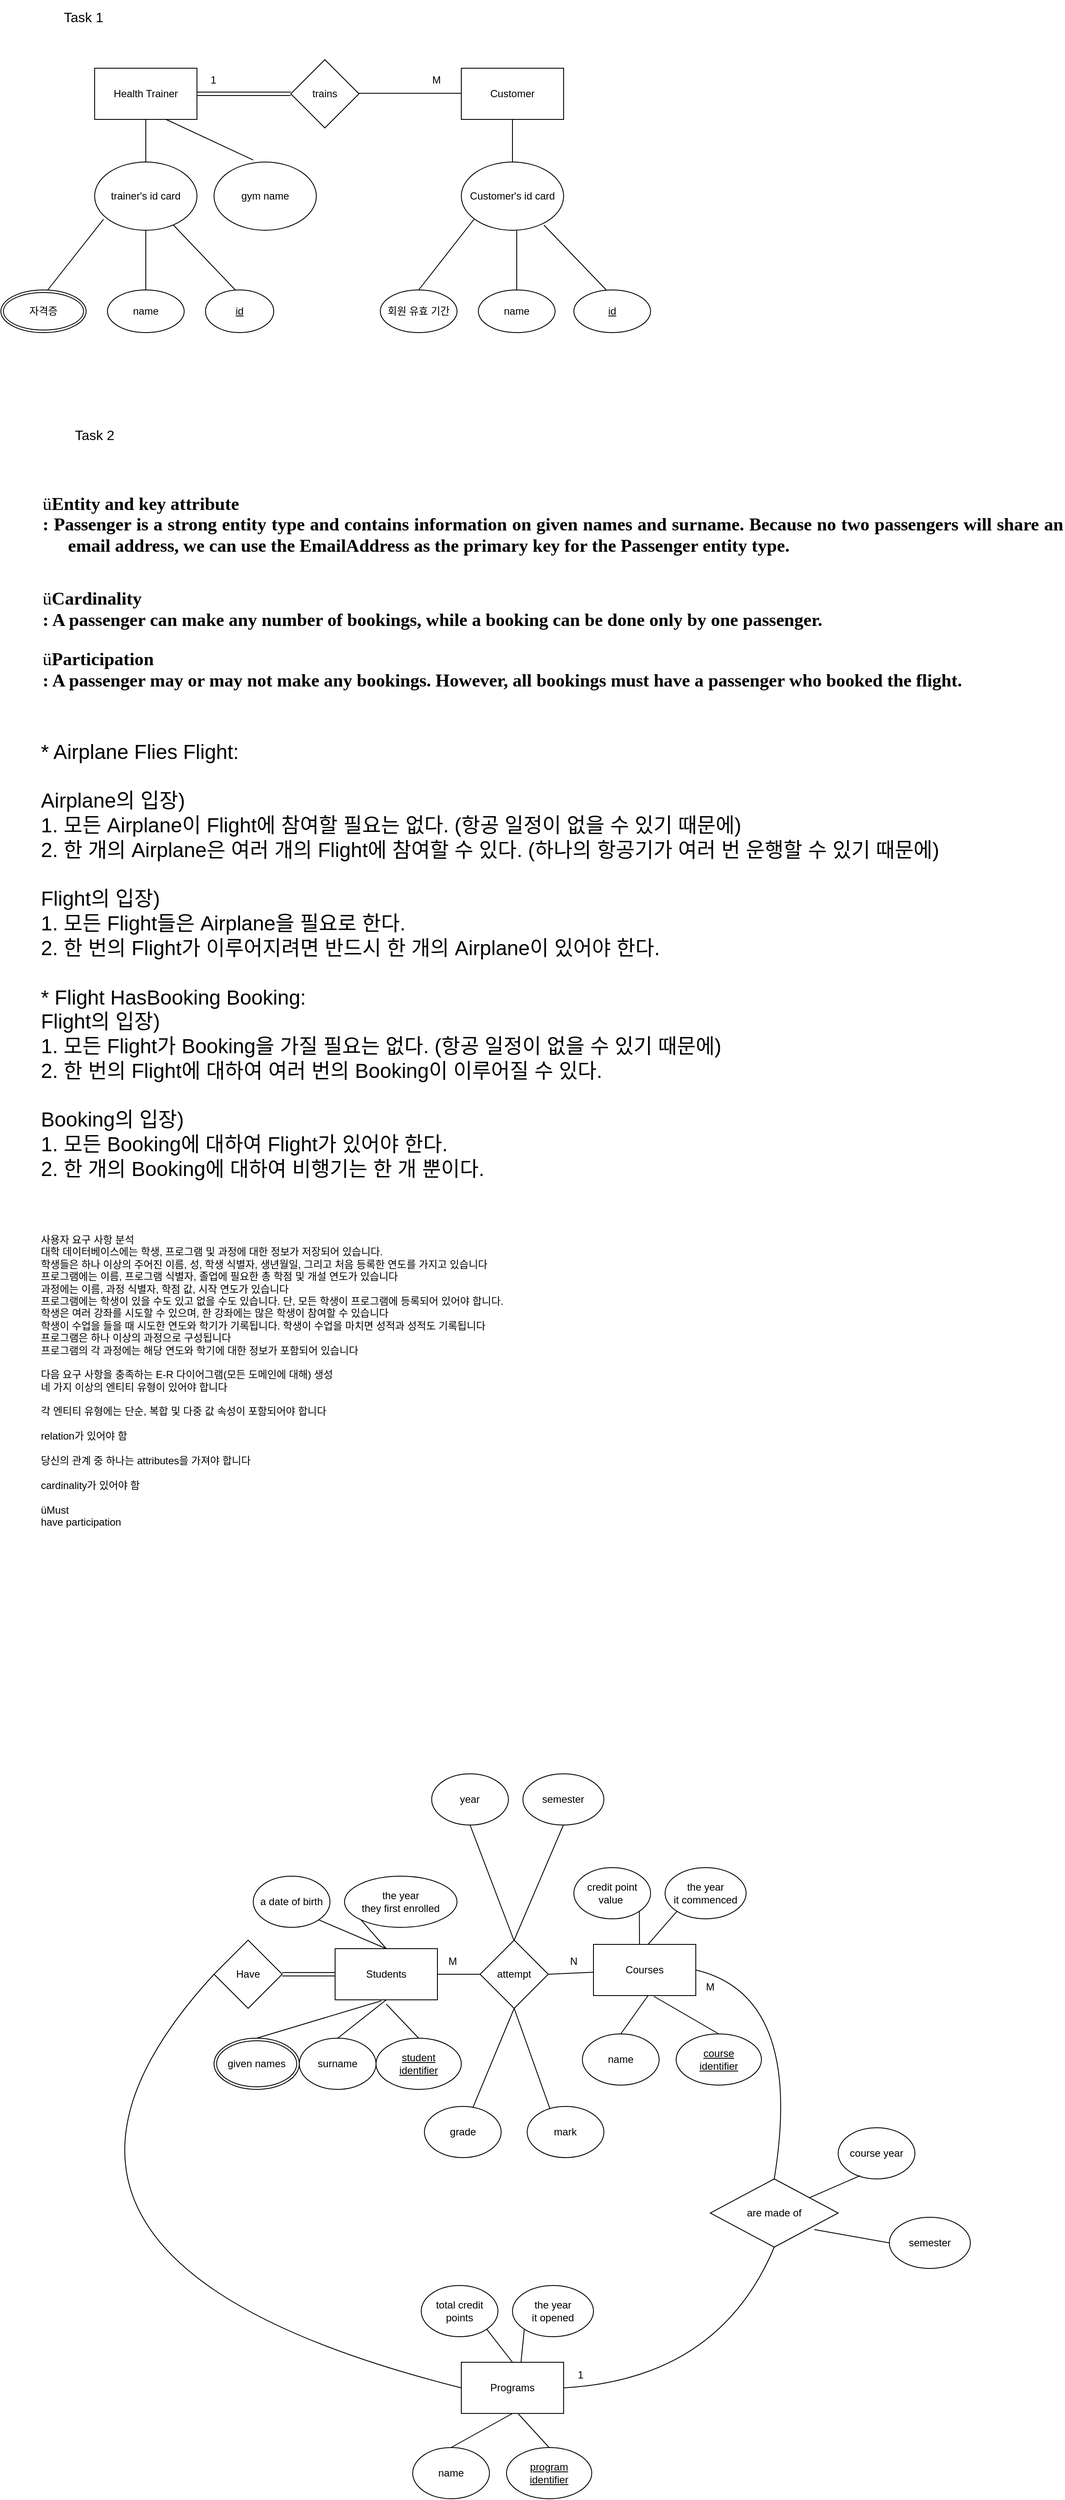 <mxfile version="28.2.7">
  <diagram id="R2lEEEUBdFMjLlhIrx00" name="Page-1">
    <mxGraphModel dx="866" dy="583" grid="1" gridSize="10" guides="1" tooltips="1" connect="1" arrows="1" fold="1" page="1" pageScale="1" pageWidth="850" pageHeight="1100" math="0" shadow="0" extFonts="Permanent Marker^https://fonts.googleapis.com/css?family=Permanent+Marker">
      <root>
        <mxCell id="0" />
        <mxCell id="1" parent="0" />
        <mxCell id="KdIxdXE5rfQ4W5oGJVLM-1" value="Health Trainer" style="rounded=0;whiteSpace=wrap;html=1;" vertex="1" parent="1">
          <mxGeometry x="158" y="130" width="120" height="60" as="geometry" />
        </mxCell>
        <mxCell id="KdIxdXE5rfQ4W5oGJVLM-7" value="trains" style="rhombus;whiteSpace=wrap;html=1;" vertex="1" parent="1">
          <mxGeometry x="388" y="120" width="80" height="80" as="geometry" />
        </mxCell>
        <mxCell id="KdIxdXE5rfQ4W5oGJVLM-8" value="" style="endArrow=none;html=1;rounded=0;fontSize=12;startSize=8;endSize=8;curved=1;entryX=0;entryY=0.5;entryDx=0;entryDy=0;" edge="1" parent="1">
          <mxGeometry width="50" height="50" relative="1" as="geometry">
            <mxPoint x="468" y="159.38" as="sourcePoint" />
            <mxPoint x="588" y="159.38" as="targetPoint" />
          </mxGeometry>
        </mxCell>
        <mxCell id="KdIxdXE5rfQ4W5oGJVLM-9" value="Customer" style="rounded=0;whiteSpace=wrap;html=1;" vertex="1" parent="1">
          <mxGeometry x="588" y="130" width="120" height="60" as="geometry" />
        </mxCell>
        <mxCell id="KdIxdXE5rfQ4W5oGJVLM-11" value="" style="shape=link;html=1;rounded=0;fontSize=12;startSize=8;endSize=8;curved=1;entryX=0;entryY=0.5;entryDx=0;entryDy=0;" edge="1" parent="1" target="KdIxdXE5rfQ4W5oGJVLM-7">
          <mxGeometry width="100" relative="1" as="geometry">
            <mxPoint x="278" y="160" as="sourcePoint" />
            <mxPoint x="378" y="160" as="targetPoint" />
          </mxGeometry>
        </mxCell>
        <mxCell id="KdIxdXE5rfQ4W5oGJVLM-12" value="" style="endArrow=none;html=1;rounded=0;fontSize=12;startSize=8;endSize=8;curved=1;" edge="1" parent="1">
          <mxGeometry width="50" height="50" relative="1" as="geometry">
            <mxPoint x="218" y="240" as="sourcePoint" />
            <mxPoint x="218" y="190" as="targetPoint" />
          </mxGeometry>
        </mxCell>
        <mxCell id="KdIxdXE5rfQ4W5oGJVLM-13" value="1" style="text;strokeColor=none;fillColor=none;spacingLeft=4;spacingRight=4;overflow=hidden;rotatable=0;points=[[0,0.5],[1,0.5]];portConstraint=eastwest;fontSize=12;whiteSpace=wrap;html=1;" vertex="1" parent="1">
          <mxGeometry x="288" y="130" width="40" height="30" as="geometry" />
        </mxCell>
        <mxCell id="KdIxdXE5rfQ4W5oGJVLM-14" value="M" style="text;strokeColor=none;fillColor=none;spacingLeft=4;spacingRight=4;overflow=hidden;rotatable=0;points=[[0,0.5],[1,0.5]];portConstraint=eastwest;fontSize=12;whiteSpace=wrap;html=1;" vertex="1" parent="1">
          <mxGeometry x="548" y="130" width="40" height="30" as="geometry" />
        </mxCell>
        <mxCell id="KdIxdXE5rfQ4W5oGJVLM-15" value="trainer&#39;s id card" style="ellipse;whiteSpace=wrap;html=1;" vertex="1" parent="1">
          <mxGeometry x="158" y="240" width="120" height="80" as="geometry" />
        </mxCell>
        <mxCell id="KdIxdXE5rfQ4W5oGJVLM-20" value="gym name" style="ellipse;whiteSpace=wrap;html=1;" vertex="1" parent="1">
          <mxGeometry x="298" y="240" width="120" height="80" as="geometry" />
        </mxCell>
        <mxCell id="KdIxdXE5rfQ4W5oGJVLM-21" value="" style="endArrow=none;html=1;rounded=0;fontSize=12;startSize=8;endSize=8;curved=1;exitX=0.382;exitY=-0.03;exitDx=0;exitDy=0;exitPerimeter=0;entryX=0.695;entryY=0.998;entryDx=0;entryDy=0;entryPerimeter=0;" edge="1" parent="1" source="KdIxdXE5rfQ4W5oGJVLM-20" target="KdIxdXE5rfQ4W5oGJVLM-1">
          <mxGeometry width="50" height="50" relative="1" as="geometry">
            <mxPoint x="218" y="270" as="sourcePoint" />
            <mxPoint x="218" y="220" as="targetPoint" />
          </mxGeometry>
        </mxCell>
        <mxCell id="KdIxdXE5rfQ4W5oGJVLM-22" value="" style="endArrow=none;html=1;rounded=0;fontSize=12;startSize=8;endSize=8;curved=1;entryX=0.695;entryY=0.998;entryDx=0;entryDy=0;entryPerimeter=0;" edge="1" parent="1">
          <mxGeometry width="50" height="50" relative="1" as="geometry">
            <mxPoint x="218" y="390" as="sourcePoint" />
            <mxPoint x="218" y="320" as="targetPoint" />
          </mxGeometry>
        </mxCell>
        <mxCell id="KdIxdXE5rfQ4W5oGJVLM-23" value="name" style="ellipse;whiteSpace=wrap;html=1;" vertex="1" parent="1">
          <mxGeometry x="173" y="390" width="90" height="50" as="geometry" />
        </mxCell>
        <mxCell id="KdIxdXE5rfQ4W5oGJVLM-24" value="" style="endArrow=none;html=1;rounded=0;fontSize=12;startSize=8;endSize=8;curved=1;" edge="1" parent="1" target="KdIxdXE5rfQ4W5oGJVLM-15">
          <mxGeometry width="50" height="50" relative="1" as="geometry">
            <mxPoint x="323" y="390" as="sourcePoint" />
            <mxPoint x="323" y="320" as="targetPoint" />
          </mxGeometry>
        </mxCell>
        <mxCell id="KdIxdXE5rfQ4W5oGJVLM-26" value="" style="endArrow=none;html=1;rounded=0;fontSize=12;startSize=8;endSize=8;curved=1;entryX=0.087;entryY=0.839;entryDx=0;entryDy=0;entryPerimeter=0;" edge="1" parent="1" target="KdIxdXE5rfQ4W5oGJVLM-15">
          <mxGeometry width="50" height="50" relative="1" as="geometry">
            <mxPoint x="103" y="390" as="sourcePoint" />
            <mxPoint x="103" y="320" as="targetPoint" />
          </mxGeometry>
        </mxCell>
        <mxCell id="KdIxdXE5rfQ4W5oGJVLM-28" value="" style="endArrow=none;html=1;rounded=0;fontSize=12;startSize=8;endSize=8;curved=1;" edge="1" parent="1">
          <mxGeometry width="50" height="50" relative="1" as="geometry">
            <mxPoint x="648" y="240" as="sourcePoint" />
            <mxPoint x="648" y="190" as="targetPoint" />
          </mxGeometry>
        </mxCell>
        <mxCell id="KdIxdXE5rfQ4W5oGJVLM-29" value="Customer&#39;s id card" style="ellipse;whiteSpace=wrap;html=1;" vertex="1" parent="1">
          <mxGeometry x="588" y="240" width="120" height="80" as="geometry" />
        </mxCell>
        <mxCell id="KdIxdXE5rfQ4W5oGJVLM-30" value="" style="endArrow=none;html=1;rounded=0;fontSize=12;startSize=8;endSize=8;curved=1;entryX=0.695;entryY=0.998;entryDx=0;entryDy=0;entryPerimeter=0;" edge="1" parent="1">
          <mxGeometry width="50" height="50" relative="1" as="geometry">
            <mxPoint x="653" y="390" as="sourcePoint" />
            <mxPoint x="653" y="320" as="targetPoint" />
          </mxGeometry>
        </mxCell>
        <mxCell id="KdIxdXE5rfQ4W5oGJVLM-31" value="name" style="ellipse;whiteSpace=wrap;html=1;" vertex="1" parent="1">
          <mxGeometry x="608" y="390" width="90" height="50" as="geometry" />
        </mxCell>
        <mxCell id="KdIxdXE5rfQ4W5oGJVLM-32" value="" style="endArrow=none;html=1;rounded=0;fontSize=12;startSize=8;endSize=8;curved=1;" edge="1" parent="1">
          <mxGeometry width="50" height="50" relative="1" as="geometry">
            <mxPoint x="758" y="390" as="sourcePoint" />
            <mxPoint x="685" y="314" as="targetPoint" />
          </mxGeometry>
        </mxCell>
        <mxCell id="KdIxdXE5rfQ4W5oGJVLM-34" value="" style="endArrow=none;html=1;rounded=0;fontSize=12;startSize=8;endSize=8;curved=1;entryX=0.087;entryY=0.839;entryDx=0;entryDy=0;entryPerimeter=0;" edge="1" parent="1">
          <mxGeometry width="50" height="50" relative="1" as="geometry">
            <mxPoint x="538" y="390" as="sourcePoint" />
            <mxPoint x="603" y="307" as="targetPoint" />
          </mxGeometry>
        </mxCell>
        <mxCell id="KdIxdXE5rfQ4W5oGJVLM-35" value="회원 유효 기간" style="ellipse;whiteSpace=wrap;html=1;" vertex="1" parent="1">
          <mxGeometry x="493" y="390" width="90" height="50" as="geometry" />
        </mxCell>
        <mxCell id="KdIxdXE5rfQ4W5oGJVLM-36" value="자격증" style="ellipse;shape=doubleEllipse;margin=3;whiteSpace=wrap;html=1;align=center;" vertex="1" parent="1">
          <mxGeometry x="48" y="390" width="100" height="50" as="geometry" />
        </mxCell>
        <mxCell id="KdIxdXE5rfQ4W5oGJVLM-37" value="id" style="ellipse;whiteSpace=wrap;html=1;align=center;fontStyle=4;" vertex="1" parent="1">
          <mxGeometry x="288" y="390" width="80" height="50" as="geometry" />
        </mxCell>
        <mxCell id="KdIxdXE5rfQ4W5oGJVLM-38" value="Task 1" style="text;strokeColor=none;fillColor=none;html=1;align=center;verticalAlign=middle;whiteSpace=wrap;rounded=0;fontSize=16;" vertex="1" parent="1">
          <mxGeometry x="80" y="50" width="130" height="40" as="geometry" />
        </mxCell>
        <mxCell id="KdIxdXE5rfQ4W5oGJVLM-39" value="Task 2" style="text;strokeColor=none;fillColor=none;html=1;align=center;verticalAlign=middle;whiteSpace=wrap;rounded=0;fontSize=16;" vertex="1" parent="1">
          <mxGeometry x="93" y="540" width="130" height="40" as="geometry" />
        </mxCell>
        <mxCell id="KdIxdXE5rfQ4W5oGJVLM-40" value="&lt;div style=&quot;language:ko;line-height:140%;margin-top:0pt;margin-bottom:&amp;lt;br/&amp;gt;0pt;margin-left:.81in;text-indent:-.31in;text-align:justify;text-justify:inter-ideograph;&amp;lt;br/&amp;gt;direction:ltr;unicode-bidi:embed;vertical-align:baseline;mso-line-break-override:&amp;lt;br/&amp;gt;none;punctuation-wrap:hanging&quot; class=&quot;O1&quot;&gt;&lt;span style=&quot;font-size:16.0pt&quot;&gt;&lt;span style=&quot;mso-special-format:bullet;font-family:Wingdings&quot;&gt;ü&lt;/span&gt;&lt;/span&gt;&lt;span style=&quot;font-size: 16pt; font-family: 함초롬바탕; font-weight: bold;&quot;&gt;Entity and key attribute&lt;/span&gt;&lt;/div&gt;&lt;div style=&quot;language:ko;line-height:140%;margin-top:0pt;margin-bottom:&amp;lt;br/&amp;gt;0pt;margin-left:.81in;text-indent:-.31in;text-align:justify;text-justify:inter-ideograph;&amp;lt;br/&amp;gt;direction:ltr;unicode-bidi:embed;vertical-align:baseline;mso-line-break-override:&amp;lt;br/&amp;gt;none;punctuation-wrap:hanging&quot; class=&quot;O1&quot;&gt;&lt;span style=&quot;font-size: 16pt; font-family: 함초롬바탕; font-weight: bold;&quot;&gt;: Passenger is a strong entity type and contains information on given names and surname. Because no two passengers will share an email address, we can use the EmailAddress as the primary key for the Passenger entity type.&lt;/span&gt;&lt;/div&gt;&lt;br&gt;&lt;br&gt;&lt;div style=&quot;language:ko;line-height:140%;margin-top:0pt;margin-bottom:&amp;lt;br/&amp;gt;0pt;margin-left:.81in;text-indent:-.31in;text-align:justify;text-justify:inter-ideograph;&amp;lt;br/&amp;gt;direction:ltr;unicode-bidi:embed;vertical-align:baseline;mso-line-break-override:&amp;lt;br/&amp;gt;none;punctuation-wrap:hanging&quot; class=&quot;O1&quot;&gt;&lt;span style=&quot;font-size:16.0pt&quot;&gt;&lt;span style=&quot;mso-special-format:bullet;font-family:Wingdings&quot;&gt;ü&lt;/span&gt;&lt;/span&gt;&lt;span style=&quot;font-size: 16pt; font-family: 함초롬바탕; font-weight: bold;&quot;&gt;Cardinality&lt;/span&gt;&lt;/div&gt;&lt;div style=&quot;language:ko;line-height:140%;margin-top:0pt;margin-bottom:&amp;lt;br/&amp;gt;0pt;margin-left:.81in;text-indent:-.31in;text-align:justify;text-justify:inter-ideograph;&amp;lt;br/&amp;gt;direction:ltr;unicode-bidi:embed;vertical-align:baseline;mso-line-break-override:&amp;lt;br/&amp;gt;none;punctuation-wrap:hanging&quot; class=&quot;O1&quot;&gt;&lt;span style=&quot;font-size: 16pt; font-family: 함초롬바탕; font-weight: bold;&quot;&gt;: A passenger can make any number of bookings, while a booking can be done only by one passenger.&amp;nbsp; &lt;/span&gt;&lt;/div&gt;&lt;div style=&quot;language:ko;line-height:140%;margin-top:0pt;margin-bottom:&amp;lt;br/&amp;gt;0pt;margin-left:.81in;text-indent:-.31in;text-align:justify;text-justify:inter-ideograph;&amp;lt;br/&amp;gt;direction:ltr;unicode-bidi:embed;vertical-align:baseline;mso-line-break-override:&amp;lt;br/&amp;gt;none;punctuation-wrap:hanging&quot; class=&quot;O1&quot;&gt;&lt;br&gt;&lt;/div&gt;&lt;div style=&quot;language:ko;line-height:140%;margin-top:0pt;margin-bottom:&amp;lt;br/&amp;gt;0pt;margin-left:.81in;text-indent:-.31in;text-align:justify;text-justify:inter-ideograph;&amp;lt;br/&amp;gt;direction:ltr;unicode-bidi:embed;vertical-align:baseline;mso-line-break-override:&amp;lt;br/&amp;gt;none;punctuation-wrap:hanging&quot; class=&quot;O1&quot;&gt;&lt;span style=&quot;font-size:16.0pt&quot;&gt;&lt;span style=&quot;mso-special-format:bullet;font-family:Wingdings&quot;&gt;ü&lt;/span&gt;&lt;/span&gt;&lt;span style=&quot;font-size: 16pt; font-family: 함초롬바탕; font-weight: bold;&quot;&gt;Participation&lt;/span&gt;&lt;/div&gt;&lt;div style=&quot;language:ko;line-height:140%;margin-top:0pt;margin-bottom:&amp;lt;br/&amp;gt;0pt;margin-left:.81in;text-indent:-.31in;text-align:justify;text-justify:inter-ideograph;&amp;lt;br/&amp;gt;direction:ltr;unicode-bidi:embed;vertical-align:baseline;mso-line-break-override:&amp;lt;br/&amp;gt;none;punctuation-wrap:hanging&quot; class=&quot;O1&quot;&gt;&lt;span style=&quot;font-size: 16pt; font-family: 함초롬바탕; font-weight: bold;&quot;&gt;: A passenger may or may not make any bookings.&amp;nbsp;&lt;/span&gt;&lt;span style=&quot;font-family: 함초롬바탕; font-size: 16pt; font-weight: bold; text-indent: -0.31in; background-color: transparent; color: light-dark(rgb(0, 0, 0), rgb(255, 255, 255));&quot;&gt;However, all bookings must have a&amp;nbsp;&lt;/span&gt;&lt;span style=&quot;font-family: 함초롬바탕; font-size: 16pt; font-weight: bold; text-indent: -0.31in; background-color: transparent; color: light-dark(rgb(0, 0, 0), rgb(255, 255, 255));&quot;&gt;passenger who booked the flight.&lt;/span&gt;&lt;/div&gt;" style="text;strokeColor=none;fillColor=none;html=1;align=center;verticalAlign=middle;whiteSpace=wrap;rounded=0;fontSize=16;" vertex="1" parent="1">
          <mxGeometry x="48" y="500" width="1247" height="490" as="geometry" />
        </mxCell>
        <mxCell id="KdIxdXE5rfQ4W5oGJVLM-41" value="* Airplane Flies Flight:&lt;br&gt;&lt;div&gt;&lt;span style=&quot;background-color: transparent; color: light-dark(rgb(0, 0, 0), rgb(255, 255, 255));&quot;&gt;&lt;br&gt;&lt;/span&gt;&lt;/div&gt;&lt;div&gt;&lt;span style=&quot;background-color: transparent; color: light-dark(rgb(0, 0, 0), rgb(255, 255, 255));&quot;&gt;Airplane의 입장)&lt;/span&gt;&lt;/div&gt;&lt;div&gt;&lt;span style=&quot;background-color: transparent; color: light-dark(rgb(0, 0, 0), rgb(255, 255, 255));&quot;&gt;1. 모든 Airplane이 Flight에 참여할 필요는 없다. (항공 일정이 없을 수 있기 때문에)&lt;/span&gt;&amp;nbsp;&lt;/div&gt;&lt;div&gt;2. 한 개의 Airplane은 여러 개의 Flight에 참여할 수 있다. (하나의 항공기가 여러 번 운행할 수 있기 때문에)&lt;span style=&quot;background-color: transparent; color: light-dark(rgb(0, 0, 0), rgb(255, 255, 255));&quot;&gt;&amp;nbsp;&amp;nbsp;&lt;/span&gt;&lt;/div&gt;&lt;div&gt;&lt;span style=&quot;background-color: transparent; color: light-dark(rgb(0, 0, 0), rgb(255, 255, 255));&quot;&gt;&lt;br&gt;&lt;/span&gt;&lt;/div&gt;&lt;div&gt;Flight의 입장)&lt;/div&gt;&lt;div&gt;1. 모든 Flight들은 Airplane을 필요로 한다.&lt;/div&gt;&lt;div&gt;2. 한 번의 Flight가 이루어지려면 반드시 한 개의 Airplane이 있어야 한다.&lt;/div&gt;&lt;div&gt;&lt;div&gt;&lt;br&gt;&lt;/div&gt;&lt;div&gt;* Flight HasBooking Booking:&lt;/div&gt;&lt;div&gt;Flight의 입장)&lt;/div&gt;&lt;div&gt;1. 모든 Flight가 Booking을 가질 필요는 없다. (&lt;span style=&quot;background-color: transparent; color: light-dark(rgb(0, 0, 0), rgb(255, 255, 255));&quot;&gt;항공 일정이 없을 수 있기 때문에)&lt;/span&gt;&lt;span style=&quot;background-color: transparent; color: light-dark(rgb(0, 0, 0), rgb(255, 255, 255));&quot;&gt;&amp;nbsp;&lt;/span&gt;&lt;/div&gt;&lt;/div&gt;&lt;div&gt;&lt;span style=&quot;background-color: transparent; color: light-dark(rgb(0, 0, 0), rgb(255, 255, 255));&quot;&gt;2. 한 번의 Flight에 대하여 여러 번의 Booking이 이루어질 수 있다.&lt;/span&gt;&lt;/div&gt;&lt;div&gt;&lt;span style=&quot;background-color: transparent; color: light-dark(rgb(0, 0, 0), rgb(255, 255, 255));&quot;&gt;&lt;br&gt;&lt;/span&gt;&lt;/div&gt;&lt;div&gt;&lt;span style=&quot;background-color: transparent; color: light-dark(rgb(0, 0, 0), rgb(255, 255, 255));&quot;&gt;Booking의 입장)&lt;/span&gt;&lt;/div&gt;&lt;div&gt;&lt;span style=&quot;background-color: transparent; color: light-dark(rgb(0, 0, 0), rgb(255, 255, 255));&quot;&gt;1. 모든 Booking에 대하여 Flight가 있어야 한다.&lt;/span&gt;&lt;/div&gt;&lt;div&gt;&lt;span style=&quot;background-color: transparent; color: light-dark(rgb(0, 0, 0), rgb(255, 255, 255));&quot;&gt;2. 한 개의 Booking에 대하여 비행기는 한 개 뿐이다.&lt;/span&gt;&lt;/div&gt;&lt;div&gt;&lt;span style=&quot;background-color: transparent; color: light-dark(rgb(0, 0, 0), rgb(255, 255, 255));&quot;&gt;&lt;br&gt;&lt;/span&gt;&lt;/div&gt;&lt;div&gt;&lt;span style=&quot;background-color: transparent; color: light-dark(rgb(0, 0, 0), rgb(255, 255, 255));&quot;&gt;&lt;br&gt;&lt;/span&gt;&lt;/div&gt;" style="text;strokeColor=none;fillColor=none;html=1;align=left;verticalAlign=middle;whiteSpace=wrap;rounded=0;fontSize=24;" vertex="1" parent="1">
          <mxGeometry x="93" y="930" width="1080" height="550" as="geometry" />
        </mxCell>
        <mxCell id="KdIxdXE5rfQ4W5oGJVLM-43" value="id" style="ellipse;whiteSpace=wrap;html=1;align=center;fontStyle=4;" vertex="1" parent="1">
          <mxGeometry x="720" y="390" width="90" height="50" as="geometry" />
        </mxCell>
        <mxCell id="KdIxdXE5rfQ4W5oGJVLM-44" value="사용자 요구 사항 분석&#xa;대학 데이터베이스에는 학생, 프로그램 및 과정에 대한 정보가 저장되어 있습니다.&#xa;학생들은 하나 이상의 주어진 이름, 성, 학생 식별자, 생년월일, 그리고 처음 등록한 연도를 가지고 있습니다&#xa;프로그램에는 이름, 프로그램 식별자, 졸업에 필요한 총 학점 및 개설 연도가 있습니다&#xa;과정에는 이름, 과정 식별자, 학점 값, 시작 연도가 있습니다&#xa;프로그램에는 학생이 있을 수도 있고 없을 수도 있습니다. 단, 모든 학생이 프로그램에 등록되어 있어야 합니다.&#xa;학생은 여러 강좌를 시도할 수 있으며, 한 강좌에는 많은 학생이 참여할 수 있습니다&#xa;학생이 수업을 들을 때 시도한 연도와 학기가 기록됩니다. 학생이 수업을 마치면 성적과 성적도 기록됩니다&#xa;프로그램은 하나 이상의 과정으로 구성됩니다&#xa;프로그램의 각 과정에는 해당 연도와 학기에 대한 정보가 포함되어 있습니다&#xa;&#xa;다음 요구 사항을 충족하는 E-R 다이어그램(모든 도메인에 대해) 생성&#xa;네 가지 이상의 엔티티 유형이 있어야 합니다&#xa;&#xa;각 엔티티 유형에는 단순, 복합 및 다중 값 속성이 포함되어야 합니다&#xa;&#xa;relation가 있어야 함&#xa;&#xa;당신의 관계 중 하나는 attributes을 가져야 합니다&#xa;&#xa;cardinality가 있어야 함&#xa;&#xa;üMust&#xa;have participation" style="text;whiteSpace=wrap;" vertex="1" parent="1">
          <mxGeometry x="93" y="1490" width="560" height="350" as="geometry" />
        </mxCell>
        <mxCell id="KdIxdXE5rfQ4W5oGJVLM-45" value="Students" style="rounded=0;whiteSpace=wrap;html=1;" vertex="1" parent="1">
          <mxGeometry x="440" y="2335" width="120" height="60" as="geometry" />
        </mxCell>
        <mxCell id="KdIxdXE5rfQ4W5oGJVLM-46" value="Programs" style="rounded=0;whiteSpace=wrap;html=1;" vertex="1" parent="1">
          <mxGeometry x="588" y="2820" width="120" height="60" as="geometry" />
        </mxCell>
        <mxCell id="KdIxdXE5rfQ4W5oGJVLM-47" value="Courses" style="rounded=0;whiteSpace=wrap;html=1;" vertex="1" parent="1">
          <mxGeometry x="743" y="2330" width="120" height="60" as="geometry" />
        </mxCell>
        <mxCell id="KdIxdXE5rfQ4W5oGJVLM-49" value="surname" style="ellipse;whiteSpace=wrap;html=1;" vertex="1" parent="1">
          <mxGeometry x="398" y="2440" width="90" height="60" as="geometry" />
        </mxCell>
        <mxCell id="KdIxdXE5rfQ4W5oGJVLM-51" value="given names" style="ellipse;shape=doubleEllipse;margin=3;whiteSpace=wrap;html=1;align=center;" vertex="1" parent="1">
          <mxGeometry x="298" y="2440" width="100" height="60" as="geometry" />
        </mxCell>
        <mxCell id="KdIxdXE5rfQ4W5oGJVLM-53" value="student&lt;div&gt;identifier&lt;/div&gt;" style="ellipse;whiteSpace=wrap;html=1;align=center;fontStyle=4;" vertex="1" parent="1">
          <mxGeometry x="488" y="2440" width="100" height="60" as="geometry" />
        </mxCell>
        <mxCell id="KdIxdXE5rfQ4W5oGJVLM-54" value="a date of birth" style="ellipse;whiteSpace=wrap;html=1;" vertex="1" parent="1">
          <mxGeometry x="344" y="2250" width="90" height="60" as="geometry" />
        </mxCell>
        <mxCell id="KdIxdXE5rfQ4W5oGJVLM-55" value="the year&lt;div&gt;they first enrolled&lt;/div&gt;" style="ellipse;whiteSpace=wrap;html=1;" vertex="1" parent="1">
          <mxGeometry x="451" y="2250" width="132" height="60" as="geometry" />
        </mxCell>
        <mxCell id="KdIxdXE5rfQ4W5oGJVLM-57" value="" style="endArrow=none;html=1;rounded=0;fontSize=12;startSize=8;endSize=8;curved=1;entryX=0.452;entryY=1.019;entryDx=0;entryDy=0;entryPerimeter=0;exitX=0.5;exitY=0;exitDx=0;exitDy=0;" edge="1" parent="1" source="KdIxdXE5rfQ4W5oGJVLM-51" target="KdIxdXE5rfQ4W5oGJVLM-45">
          <mxGeometry relative="1" as="geometry">
            <mxPoint x="400" y="2440" as="sourcePoint" />
            <mxPoint x="560" y="2440" as="targetPoint" />
          </mxGeometry>
        </mxCell>
        <mxCell id="KdIxdXE5rfQ4W5oGJVLM-58" value="" style="endArrow=none;html=1;rounded=0;fontSize=12;startSize=8;endSize=8;curved=1;entryX=0.5;entryY=0;entryDx=0;entryDy=0;exitX=0.5;exitY=1;exitDx=0;exitDy=0;" edge="1" parent="1" source="KdIxdXE5rfQ4W5oGJVLM-45" target="KdIxdXE5rfQ4W5oGJVLM-49">
          <mxGeometry relative="1" as="geometry">
            <mxPoint x="490" y="2400" as="sourcePoint" />
            <mxPoint x="650" y="2400" as="targetPoint" />
          </mxGeometry>
        </mxCell>
        <mxCell id="KdIxdXE5rfQ4W5oGJVLM-59" value="" style="endArrow=none;html=1;rounded=0;fontSize=12;startSize=8;endSize=8;curved=1;entryX=0.5;entryY=0;entryDx=0;entryDy=0;" edge="1" parent="1" target="KdIxdXE5rfQ4W5oGJVLM-53">
          <mxGeometry relative="1" as="geometry">
            <mxPoint x="500" y="2400" as="sourcePoint" />
            <mxPoint x="700" y="2410" as="targetPoint" />
          </mxGeometry>
        </mxCell>
        <mxCell id="KdIxdXE5rfQ4W5oGJVLM-60" value="" style="endArrow=none;html=1;rounded=0;fontSize=12;startSize=8;endSize=8;curved=1;entryX=1;entryY=1;entryDx=0;entryDy=0;exitX=0.5;exitY=0;exitDx=0;exitDy=0;" edge="1" parent="1" source="KdIxdXE5rfQ4W5oGJVLM-45" target="KdIxdXE5rfQ4W5oGJVLM-54">
          <mxGeometry relative="1" as="geometry">
            <mxPoint x="493" y="2400" as="sourcePoint" />
            <mxPoint x="611" y="2440" as="targetPoint" />
          </mxGeometry>
        </mxCell>
        <mxCell id="KdIxdXE5rfQ4W5oGJVLM-61" value="" style="endArrow=none;html=1;rounded=0;fontSize=12;startSize=8;endSize=8;curved=1;entryX=0;entryY=1;entryDx=0;entryDy=0;exitX=0.5;exitY=0;exitDx=0;exitDy=0;" edge="1" parent="1" source="KdIxdXE5rfQ4W5oGJVLM-45" target="KdIxdXE5rfQ4W5oGJVLM-55">
          <mxGeometry relative="1" as="geometry">
            <mxPoint x="510" y="2340" as="sourcePoint" />
            <mxPoint x="670" y="2340" as="targetPoint" />
          </mxGeometry>
        </mxCell>
        <mxCell id="KdIxdXE5rfQ4W5oGJVLM-62" value="name" style="ellipse;whiteSpace=wrap;html=1;" vertex="1" parent="1">
          <mxGeometry x="531" y="2920" width="90" height="60" as="geometry" />
        </mxCell>
        <mxCell id="KdIxdXE5rfQ4W5oGJVLM-63" value="&lt;div&gt;program&lt;/div&gt;&lt;div&gt;identifier&lt;/div&gt;" style="ellipse;whiteSpace=wrap;html=1;align=center;fontStyle=4;" vertex="1" parent="1">
          <mxGeometry x="641" y="2920" width="100" height="60" as="geometry" />
        </mxCell>
        <mxCell id="KdIxdXE5rfQ4W5oGJVLM-64" value="" style="endArrow=none;html=1;rounded=0;fontSize=12;startSize=8;endSize=8;curved=1;entryX=0.5;entryY=0;entryDx=0;entryDy=0;exitX=0.5;exitY=1;exitDx=0;exitDy=0;" edge="1" parent="1" target="KdIxdXE5rfQ4W5oGJVLM-62" source="KdIxdXE5rfQ4W5oGJVLM-46">
          <mxGeometry relative="1" as="geometry">
            <mxPoint x="573" y="2880" as="sourcePoint" />
            <mxPoint x="723" y="2880" as="targetPoint" />
          </mxGeometry>
        </mxCell>
        <mxCell id="KdIxdXE5rfQ4W5oGJVLM-65" value="" style="endArrow=none;html=1;rounded=0;fontSize=12;startSize=8;endSize=8;curved=1;entryX=0.5;entryY=0;entryDx=0;entryDy=0;exitX=0.558;exitY=1.01;exitDx=0;exitDy=0;exitPerimeter=0;" edge="1" parent="1" target="KdIxdXE5rfQ4W5oGJVLM-63" source="KdIxdXE5rfQ4W5oGJVLM-46">
          <mxGeometry relative="1" as="geometry">
            <mxPoint x="573" y="2880" as="sourcePoint" />
            <mxPoint x="773" y="2890" as="targetPoint" />
          </mxGeometry>
        </mxCell>
        <mxCell id="KdIxdXE5rfQ4W5oGJVLM-66" value="total credit points" style="ellipse;whiteSpace=wrap;html=1;" vertex="1" parent="1">
          <mxGeometry x="541" y="2730" width="90" height="60" as="geometry" />
        </mxCell>
        <mxCell id="KdIxdXE5rfQ4W5oGJVLM-67" value="the year&lt;div&gt;it opened&lt;/div&gt;" style="ellipse;whiteSpace=wrap;html=1;" vertex="1" parent="1">
          <mxGeometry x="648" y="2730" width="95" height="60" as="geometry" />
        </mxCell>
        <mxCell id="KdIxdXE5rfQ4W5oGJVLM-68" value="" style="endArrow=none;html=1;rounded=0;fontSize=12;startSize=8;endSize=8;curved=1;entryX=1;entryY=1;entryDx=0;entryDy=0;exitX=0.5;exitY=0;exitDx=0;exitDy=0;" edge="1" parent="1" target="KdIxdXE5rfQ4W5oGJVLM-66">
          <mxGeometry relative="1" as="geometry">
            <mxPoint x="648" y="2820" as="sourcePoint" />
            <mxPoint x="759" y="2920" as="targetPoint" />
          </mxGeometry>
        </mxCell>
        <mxCell id="KdIxdXE5rfQ4W5oGJVLM-69" value="" style="endArrow=none;html=1;rounded=0;fontSize=12;startSize=8;endSize=8;curved=1;entryX=0;entryY=1;entryDx=0;entryDy=0;" edge="1" parent="1" target="KdIxdXE5rfQ4W5oGJVLM-67">
          <mxGeometry relative="1" as="geometry">
            <mxPoint x="658" y="2820" as="sourcePoint" />
            <mxPoint x="818" y="2820" as="targetPoint" />
          </mxGeometry>
        </mxCell>
        <mxCell id="KdIxdXE5rfQ4W5oGJVLM-70" value="name" style="ellipse;whiteSpace=wrap;html=1;" vertex="1" parent="1">
          <mxGeometry x="730" y="2435" width="90" height="60" as="geometry" />
        </mxCell>
        <mxCell id="KdIxdXE5rfQ4W5oGJVLM-71" value="&lt;div&gt;course&lt;/div&gt;&lt;div&gt;identifier&lt;/div&gt;" style="ellipse;whiteSpace=wrap;html=1;align=center;fontStyle=4;" vertex="1" parent="1">
          <mxGeometry x="840" y="2435" width="100" height="60" as="geometry" />
        </mxCell>
        <mxCell id="KdIxdXE5rfQ4W5oGJVLM-72" value="" style="endArrow=none;html=1;rounded=0;fontSize=12;startSize=8;endSize=8;curved=1;entryX=0.5;entryY=0;entryDx=0;entryDy=0;exitX=0.5;exitY=1;exitDx=0;exitDy=0;" edge="1" parent="1" target="KdIxdXE5rfQ4W5oGJVLM-70">
          <mxGeometry relative="1" as="geometry">
            <mxPoint x="807" y="2390" as="sourcePoint" />
            <mxPoint x="882" y="2390" as="targetPoint" />
          </mxGeometry>
        </mxCell>
        <mxCell id="KdIxdXE5rfQ4W5oGJVLM-73" value="" style="endArrow=none;html=1;rounded=0;fontSize=12;startSize=8;endSize=8;curved=1;entryX=0.5;entryY=0;entryDx=0;entryDy=0;exitX=0.558;exitY=1.01;exitDx=0;exitDy=0;exitPerimeter=0;" edge="1" parent="1" target="KdIxdXE5rfQ4W5oGJVLM-71">
          <mxGeometry relative="1" as="geometry">
            <mxPoint x="814" y="2391" as="sourcePoint" />
            <mxPoint x="932" y="2400" as="targetPoint" />
          </mxGeometry>
        </mxCell>
        <mxCell id="KdIxdXE5rfQ4W5oGJVLM-74" value="credit point value&amp;nbsp;" style="ellipse;whiteSpace=wrap;html=1;" vertex="1" parent="1">
          <mxGeometry x="720" y="2240" width="90" height="60" as="geometry" />
        </mxCell>
        <mxCell id="KdIxdXE5rfQ4W5oGJVLM-75" value="the year&lt;div&gt;it commenced&lt;/div&gt;" style="ellipse;whiteSpace=wrap;html=1;" vertex="1" parent="1">
          <mxGeometry x="827" y="2240" width="95" height="60" as="geometry" />
        </mxCell>
        <mxCell id="KdIxdXE5rfQ4W5oGJVLM-76" value="" style="endArrow=none;html=1;rounded=0;fontSize=12;startSize=8;endSize=8;curved=1;entryX=1;entryY=1;entryDx=0;entryDy=0;exitX=0.5;exitY=0;exitDx=0;exitDy=0;" edge="1" parent="1" target="KdIxdXE5rfQ4W5oGJVLM-74">
          <mxGeometry relative="1" as="geometry">
            <mxPoint x="797" y="2330" as="sourcePoint" />
            <mxPoint x="908" y="2430" as="targetPoint" />
          </mxGeometry>
        </mxCell>
        <mxCell id="KdIxdXE5rfQ4W5oGJVLM-77" value="" style="endArrow=none;html=1;rounded=0;fontSize=12;startSize=8;endSize=8;curved=1;entryX=0;entryY=1;entryDx=0;entryDy=0;" edge="1" parent="1" target="KdIxdXE5rfQ4W5oGJVLM-75">
          <mxGeometry relative="1" as="geometry">
            <mxPoint x="807" y="2330" as="sourcePoint" />
            <mxPoint x="967" y="2330" as="targetPoint" />
          </mxGeometry>
        </mxCell>
        <mxCell id="KdIxdXE5rfQ4W5oGJVLM-78" value="Have" style="rhombus;whiteSpace=wrap;html=1;" vertex="1" parent="1">
          <mxGeometry x="298" y="2325" width="80" height="80" as="geometry" />
        </mxCell>
        <mxCell id="KdIxdXE5rfQ4W5oGJVLM-79" value="" style="endArrow=none;html=1;rounded=0;fontSize=12;startSize=8;endSize=8;curved=1;entryX=0;entryY=0.5;entryDx=0;entryDy=0;exitX=0;exitY=0.5;exitDx=0;exitDy=0;" edge="1" parent="1" source="KdIxdXE5rfQ4W5oGJVLM-46" target="KdIxdXE5rfQ4W5oGJVLM-78">
          <mxGeometry width="50" height="50" relative="1" as="geometry">
            <mxPoint x="250" y="2370" as="sourcePoint" />
            <mxPoint x="300" y="2320" as="targetPoint" />
            <Array as="points">
              <mxPoint x="-10" y="2700" />
            </Array>
          </mxGeometry>
        </mxCell>
        <mxCell id="KdIxdXE5rfQ4W5oGJVLM-80" value="" style="shape=link;html=1;rounded=0;fontSize=12;startSize=8;endSize=8;curved=1;" edge="1" parent="1" source="KdIxdXE5rfQ4W5oGJVLM-78" target="KdIxdXE5rfQ4W5oGJVLM-45">
          <mxGeometry width="100" relative="1" as="geometry">
            <mxPoint x="380" y="2370" as="sourcePoint" />
            <mxPoint x="440" y="2370" as="targetPoint" />
          </mxGeometry>
        </mxCell>
        <mxCell id="KdIxdXE5rfQ4W5oGJVLM-81" value="attempt" style="rhombus;whiteSpace=wrap;html=1;" vertex="1" parent="1">
          <mxGeometry x="610" y="2325" width="80" height="80" as="geometry" />
        </mxCell>
        <mxCell id="KdIxdXE5rfQ4W5oGJVLM-82" value="" style="endArrow=none;html=1;rounded=0;fontSize=12;startSize=8;endSize=8;curved=1;exitX=1;exitY=0.5;exitDx=0;exitDy=0;entryX=0;entryY=0.5;entryDx=0;entryDy=0;" edge="1" parent="1" source="KdIxdXE5rfQ4W5oGJVLM-45" target="KdIxdXE5rfQ4W5oGJVLM-81">
          <mxGeometry width="50" height="50" relative="1" as="geometry">
            <mxPoint x="560" y="2370" as="sourcePoint" />
            <mxPoint x="616" y="2365" as="targetPoint" />
          </mxGeometry>
        </mxCell>
        <mxCell id="KdIxdXE5rfQ4W5oGJVLM-83" value="" style="endArrow=none;html=1;rounded=0;fontSize=12;startSize=8;endSize=8;curved=1;exitX=1;exitY=0.5;exitDx=0;exitDy=0;" edge="1" parent="1" source="KdIxdXE5rfQ4W5oGJVLM-81" target="KdIxdXE5rfQ4W5oGJVLM-47">
          <mxGeometry width="50" height="50" relative="1" as="geometry">
            <mxPoint x="690" y="2364.68" as="sourcePoint" />
            <mxPoint x="740" y="2364.68" as="targetPoint" />
          </mxGeometry>
        </mxCell>
        <mxCell id="KdIxdXE5rfQ4W5oGJVLM-84" value="M" style="text;html=1;whiteSpace=wrap;strokeColor=none;fillColor=none;align=center;verticalAlign=middle;rounded=0;" vertex="1" parent="1">
          <mxGeometry x="548" y="2335" width="60" height="30" as="geometry" />
        </mxCell>
        <mxCell id="KdIxdXE5rfQ4W5oGJVLM-86" value="N" style="text;html=1;whiteSpace=wrap;strokeColor=none;fillColor=none;align=center;verticalAlign=middle;rounded=0;" vertex="1" parent="1">
          <mxGeometry x="690" y="2335" width="60" height="30" as="geometry" />
        </mxCell>
        <mxCell id="KdIxdXE5rfQ4W5oGJVLM-91" value="" style="endArrow=none;html=1;rounded=0;fontSize=12;startSize=8;endSize=8;curved=1;entryX=0.5;entryY=1;entryDx=0;entryDy=0;" edge="1" parent="1" target="KdIxdXE5rfQ4W5oGJVLM-92">
          <mxGeometry width="50" height="50" relative="1" as="geometry">
            <mxPoint x="649.62" y="2325" as="sourcePoint" />
            <mxPoint x="649.62" y="2210" as="targetPoint" />
          </mxGeometry>
        </mxCell>
        <mxCell id="KdIxdXE5rfQ4W5oGJVLM-92" value="year" style="ellipse;whiteSpace=wrap;html=1;" vertex="1" parent="1">
          <mxGeometry x="553.25" y="2130" width="90" height="60" as="geometry" />
        </mxCell>
        <mxCell id="KdIxdXE5rfQ4W5oGJVLM-93" value="semester" style="ellipse;whiteSpace=wrap;html=1;" vertex="1" parent="1">
          <mxGeometry x="660.25" y="2130" width="95" height="60" as="geometry" />
        </mxCell>
        <mxCell id="KdIxdXE5rfQ4W5oGJVLM-96" value="grade" style="ellipse;whiteSpace=wrap;html=1;" vertex="1" parent="1">
          <mxGeometry x="544.75" y="2520" width="90" height="60" as="geometry" />
        </mxCell>
        <mxCell id="KdIxdXE5rfQ4W5oGJVLM-99" value="" style="endArrow=none;html=1;rounded=0;fontSize=12;startSize=8;endSize=8;curved=1;exitX=0.5;exitY=1;exitDx=0;exitDy=0;entryX=0.306;entryY=0.085;entryDx=0;entryDy=0;entryPerimeter=0;" edge="1" parent="1" target="KdIxdXE5rfQ4W5oGJVLM-100" source="KdIxdXE5rfQ4W5oGJVLM-81">
          <mxGeometry relative="1" as="geometry">
            <mxPoint x="650.5" y="2571" as="sourcePoint" />
            <mxPoint x="726.5" y="2615" as="targetPoint" />
          </mxGeometry>
        </mxCell>
        <mxCell id="KdIxdXE5rfQ4W5oGJVLM-100" value="mark" style="ellipse;whiteSpace=wrap;html=1;" vertex="1" parent="1">
          <mxGeometry x="665.25" y="2520" width="90" height="60" as="geometry" />
        </mxCell>
        <mxCell id="KdIxdXE5rfQ4W5oGJVLM-103" value="are made of" style="rhombus;whiteSpace=wrap;html=1;" vertex="1" parent="1">
          <mxGeometry x="880" y="2605" width="150" height="80" as="geometry" />
        </mxCell>
        <mxCell id="KdIxdXE5rfQ4W5oGJVLM-105" value="" style="endArrow=none;html=1;rounded=0;fontSize=12;startSize=8;endSize=8;curved=1;exitX=1;exitY=0.5;exitDx=0;exitDy=0;entryX=0.5;entryY=1;entryDx=0;entryDy=0;" edge="1" parent="1" source="KdIxdXE5rfQ4W5oGJVLM-46" target="KdIxdXE5rfQ4W5oGJVLM-103">
          <mxGeometry width="50" height="50" relative="1" as="geometry">
            <mxPoint x="790" y="2870" as="sourcePoint" />
            <mxPoint x="840" y="2820" as="targetPoint" />
            <Array as="points">
              <mxPoint x="890" y="2840" />
            </Array>
          </mxGeometry>
        </mxCell>
        <mxCell id="KdIxdXE5rfQ4W5oGJVLM-107" value="" style="endArrow=none;html=1;rounded=0;fontSize=12;startSize=8;endSize=8;curved=1;exitX=0.5;exitY=0;exitDx=0;exitDy=0;entryX=1;entryY=0.5;entryDx=0;entryDy=0;" edge="1" parent="1" source="KdIxdXE5rfQ4W5oGJVLM-103" target="KdIxdXE5rfQ4W5oGJVLM-47">
          <mxGeometry width="50" height="50" relative="1" as="geometry">
            <mxPoint x="960" y="2500" as="sourcePoint" />
            <mxPoint x="1207" y="2335" as="targetPoint" />
            <Array as="points">
              <mxPoint x="990" y="2390" />
            </Array>
          </mxGeometry>
        </mxCell>
        <mxCell id="KdIxdXE5rfQ4W5oGJVLM-108" value="M" style="text;html=1;whiteSpace=wrap;strokeColor=none;fillColor=none;align=center;verticalAlign=middle;rounded=0;" vertex="1" parent="1">
          <mxGeometry x="850" y="2365" width="60" height="30" as="geometry" />
        </mxCell>
        <mxCell id="KdIxdXE5rfQ4W5oGJVLM-109" value="1" style="text;html=1;whiteSpace=wrap;strokeColor=none;fillColor=none;align=center;verticalAlign=middle;rounded=0;" vertex="1" parent="1">
          <mxGeometry x="698" y="2820" width="60" height="30" as="geometry" />
        </mxCell>
        <mxCell id="KdIxdXE5rfQ4W5oGJVLM-110" value="course year" style="ellipse;whiteSpace=wrap;html=1;" vertex="1" parent="1">
          <mxGeometry x="1030" y="2545" width="90" height="60" as="geometry" />
        </mxCell>
        <mxCell id="KdIxdXE5rfQ4W5oGJVLM-111" value="semester" style="ellipse;whiteSpace=wrap;html=1;" vertex="1" parent="1">
          <mxGeometry x="1090" y="2650" width="95" height="60" as="geometry" />
        </mxCell>
        <mxCell id="KdIxdXE5rfQ4W5oGJVLM-112" value="" style="endArrow=none;html=1;rounded=0;fontSize=12;startSize=8;endSize=8;curved=1;entryX=0.286;entryY=0.937;entryDx=0;entryDy=0;entryPerimeter=0;" edge="1" parent="1" target="KdIxdXE5rfQ4W5oGJVLM-110" source="KdIxdXE5rfQ4W5oGJVLM-103">
          <mxGeometry relative="1" as="geometry">
            <mxPoint x="1027" y="2640" as="sourcePoint" />
            <mxPoint x="1138" y="2740" as="targetPoint" />
          </mxGeometry>
        </mxCell>
        <mxCell id="KdIxdXE5rfQ4W5oGJVLM-113" value="" style="endArrow=none;html=1;rounded=0;fontSize=12;startSize=8;endSize=8;curved=1;entryX=0;entryY=0.5;entryDx=0;entryDy=0;exitX=0.813;exitY=0.742;exitDx=0;exitDy=0;exitPerimeter=0;" edge="1" parent="1" target="KdIxdXE5rfQ4W5oGJVLM-111" source="KdIxdXE5rfQ4W5oGJVLM-103">
          <mxGeometry relative="1" as="geometry">
            <mxPoint x="1037" y="2640" as="sourcePoint" />
            <mxPoint x="1197" y="2640" as="targetPoint" />
          </mxGeometry>
        </mxCell>
        <mxCell id="KdIxdXE5rfQ4W5oGJVLM-114" value="" style="endArrow=none;html=1;rounded=0;fontSize=12;startSize=8;endSize=8;curved=1;entryX=0.5;entryY=1;entryDx=0;entryDy=0;exitX=0.5;exitY=0;exitDx=0;exitDy=0;" edge="1" parent="1" source="KdIxdXE5rfQ4W5oGJVLM-81" target="KdIxdXE5rfQ4W5oGJVLM-93">
          <mxGeometry width="50" height="50" relative="1" as="geometry">
            <mxPoint x="746.81" y="2345" as="sourcePoint" />
            <mxPoint x="722.19" y="2150" as="targetPoint" />
          </mxGeometry>
        </mxCell>
        <mxCell id="KdIxdXE5rfQ4W5oGJVLM-115" value="" style="endArrow=none;html=1;rounded=0;fontSize=12;startSize=8;endSize=8;curved=1;exitX=0.5;exitY=1;exitDx=0;exitDy=0;" edge="1" parent="1" source="KdIxdXE5rfQ4W5oGJVLM-81" target="KdIxdXE5rfQ4W5oGJVLM-96">
          <mxGeometry relative="1" as="geometry">
            <mxPoint x="700" y="2520" as="sourcePoint" />
            <mxPoint x="776.5" y="2730" as="targetPoint" />
          </mxGeometry>
        </mxCell>
      </root>
    </mxGraphModel>
  </diagram>
</mxfile>

